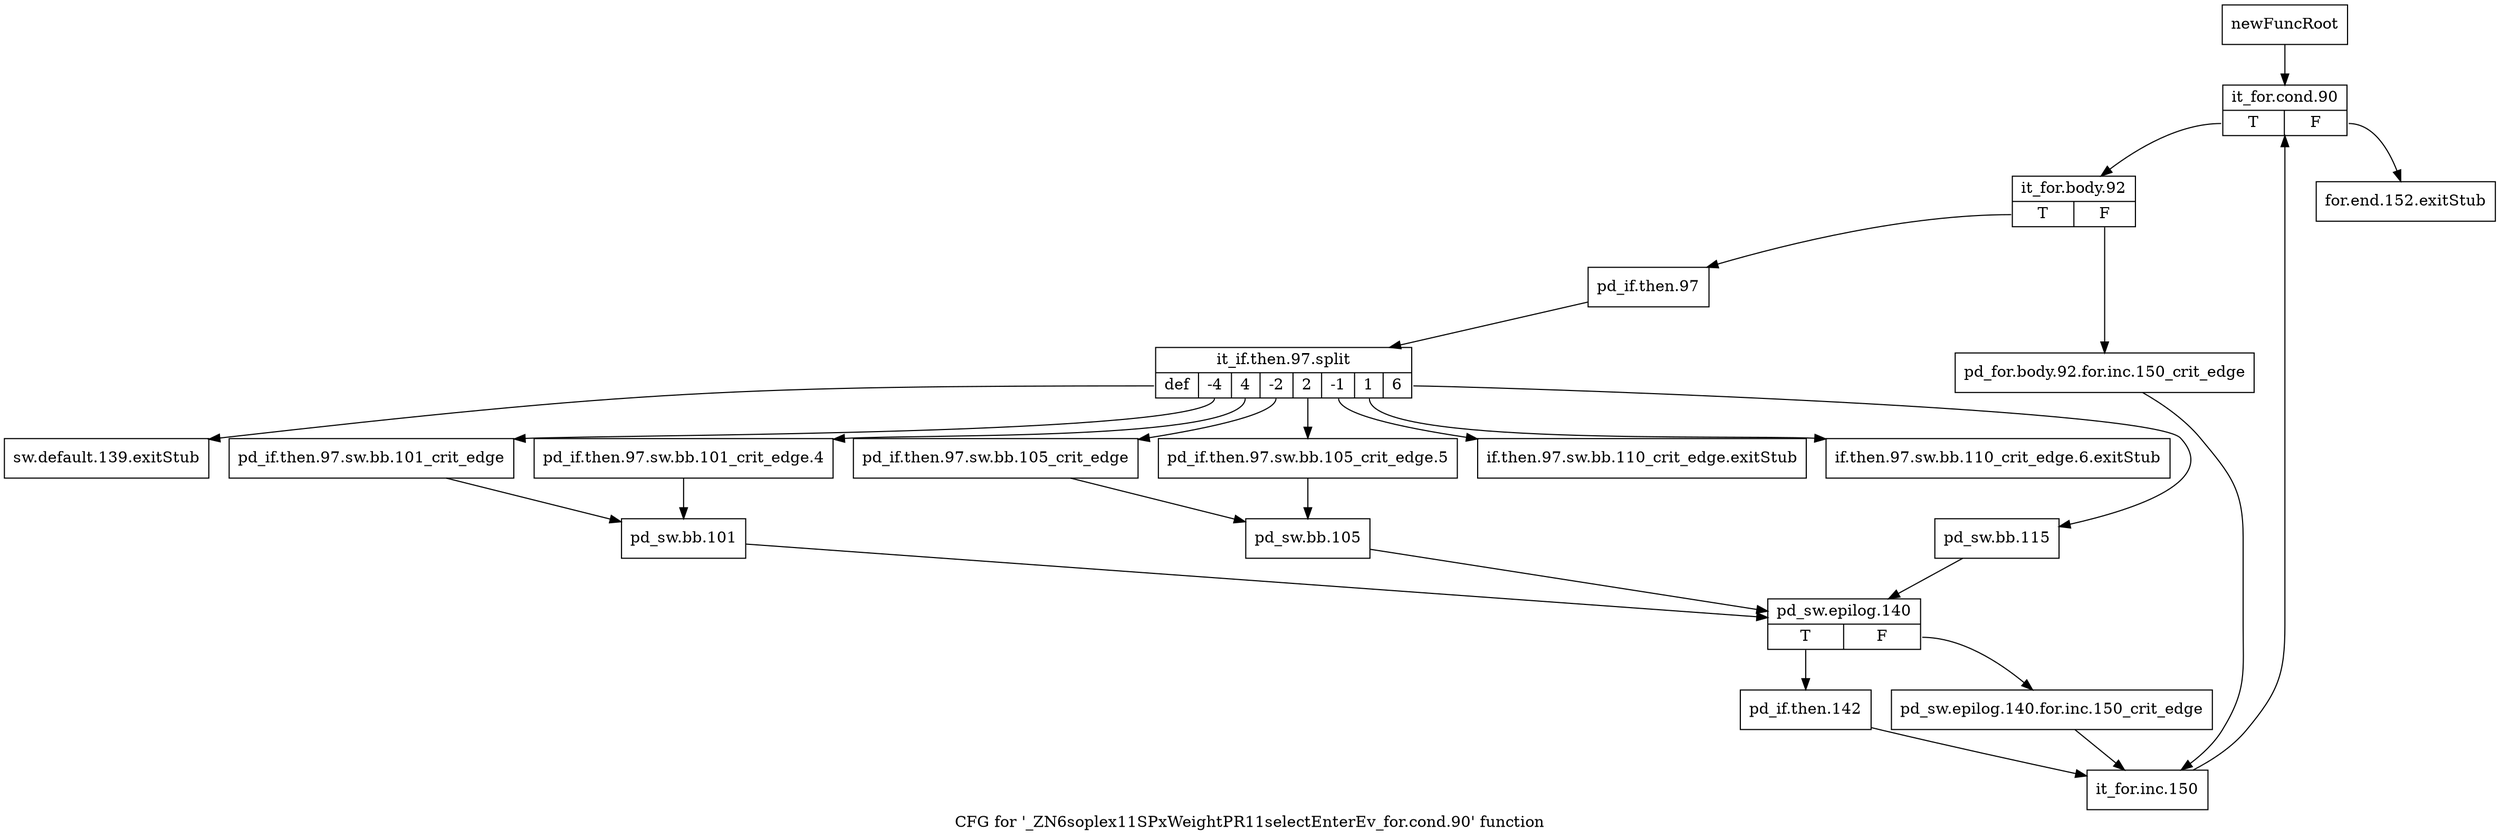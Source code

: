 digraph "CFG for '_ZN6soplex11SPxWeightPR11selectEnterEv_for.cond.90' function" {
	label="CFG for '_ZN6soplex11SPxWeightPR11selectEnterEv_for.cond.90' function";

	Node0x2f45c50 [shape=record,label="{newFuncRoot}"];
	Node0x2f45c50 -> Node0x2f45de0;
	Node0x2f45ca0 [shape=record,label="{for.end.152.exitStub}"];
	Node0x2f45cf0 [shape=record,label="{sw.default.139.exitStub}"];
	Node0x2f45d40 [shape=record,label="{if.then.97.sw.bb.110_crit_edge.exitStub}"];
	Node0x2f45d90 [shape=record,label="{if.then.97.sw.bb.110_crit_edge.6.exitStub}"];
	Node0x2f45de0 [shape=record,label="{it_for.cond.90|{<s0>T|<s1>F}}"];
	Node0x2f45de0:s0 -> Node0x2f45e30;
	Node0x2f45de0:s1 -> Node0x2f45ca0;
	Node0x2f45e30 [shape=record,label="{it_for.body.92|{<s0>T|<s1>F}}"];
	Node0x2f45e30:s0 -> Node0x2f45ed0;
	Node0x2f45e30:s1 -> Node0x2f45e80;
	Node0x2f45e80 [shape=record,label="{pd_for.body.92.for.inc.150_crit_edge}"];
	Node0x2f45e80 -> Node0x2f46240;
	Node0x2f45ed0 [shape=record,label="{pd_if.then.97}"];
	Node0x2f45ed0 -> Node0x352ebf0;
	Node0x352ebf0 [shape=record,label="{it_if.then.97.split|{<s0>def|<s1>-4|<s2>4|<s3>-2|<s4>2|<s5>-1|<s6>1|<s7>6}}"];
	Node0x352ebf0:s0 -> Node0x2f45cf0;
	Node0x352ebf0:s1 -> Node0x2f460b0;
	Node0x352ebf0:s2 -> Node0x2f46060;
	Node0x352ebf0:s3 -> Node0x2f45fc0;
	Node0x352ebf0:s4 -> Node0x2f45f70;
	Node0x352ebf0:s5 -> Node0x2f45d40;
	Node0x352ebf0:s6 -> Node0x2f45d90;
	Node0x352ebf0:s7 -> Node0x2f45f20;
	Node0x2f45f20 [shape=record,label="{pd_sw.bb.115}"];
	Node0x2f45f20 -> Node0x2f46150;
	Node0x2f45f70 [shape=record,label="{pd_if.then.97.sw.bb.105_crit_edge.5}"];
	Node0x2f45f70 -> Node0x2f46010;
	Node0x2f45fc0 [shape=record,label="{pd_if.then.97.sw.bb.105_crit_edge}"];
	Node0x2f45fc0 -> Node0x2f46010;
	Node0x2f46010 [shape=record,label="{pd_sw.bb.105}"];
	Node0x2f46010 -> Node0x2f46150;
	Node0x2f46060 [shape=record,label="{pd_if.then.97.sw.bb.101_crit_edge.4}"];
	Node0x2f46060 -> Node0x2f46100;
	Node0x2f460b0 [shape=record,label="{pd_if.then.97.sw.bb.101_crit_edge}"];
	Node0x2f460b0 -> Node0x2f46100;
	Node0x2f46100 [shape=record,label="{pd_sw.bb.101}"];
	Node0x2f46100 -> Node0x2f46150;
	Node0x2f46150 [shape=record,label="{pd_sw.epilog.140|{<s0>T|<s1>F}}"];
	Node0x2f46150:s0 -> Node0x2f461f0;
	Node0x2f46150:s1 -> Node0x2f461a0;
	Node0x2f461a0 [shape=record,label="{pd_sw.epilog.140.for.inc.150_crit_edge}"];
	Node0x2f461a0 -> Node0x2f46240;
	Node0x2f461f0 [shape=record,label="{pd_if.then.142}"];
	Node0x2f461f0 -> Node0x2f46240;
	Node0x2f46240 [shape=record,label="{it_for.inc.150}"];
	Node0x2f46240 -> Node0x2f45de0;
}
